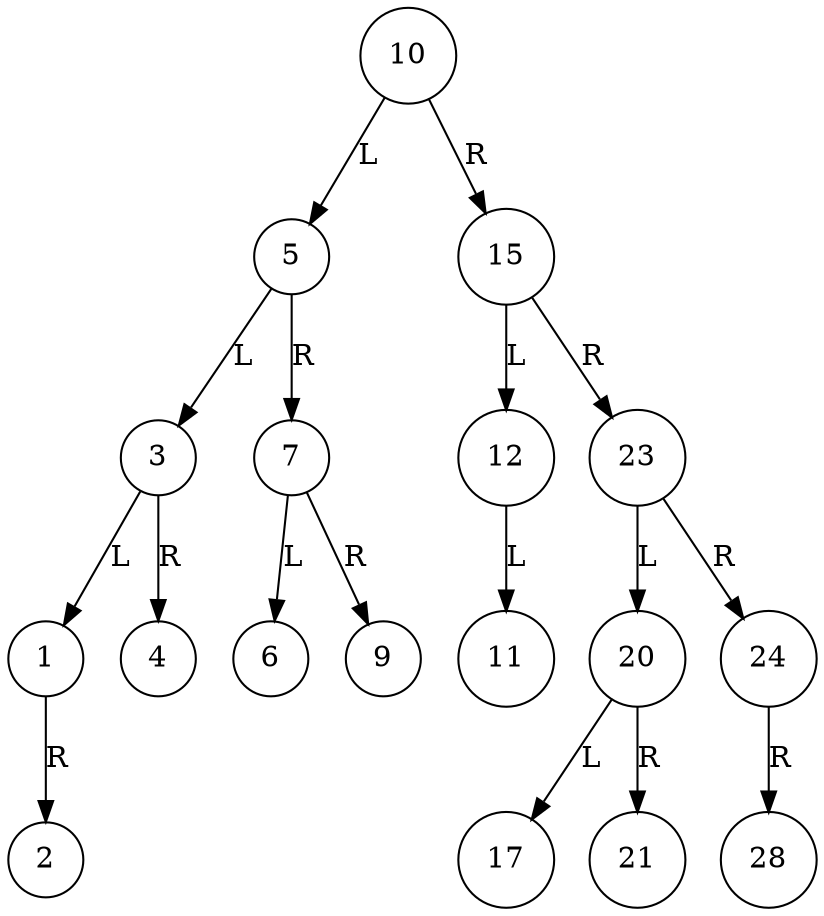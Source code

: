 digraph G{
node [shape=circle];
"1804986905936"[label="10"];
"1804986906032"[label="5"];
"1804986906224"[label="3"];
"1804986906320"[label="1"];
"1804986906592"[label="2"];
"1804986907120"[label="4"];
"1804986906688"[label="7"];
"1804986907168"[label="6"];
"1804986906784"[label="9"];
"1804986906128"[label="15"];
"1804986906416"[label="12"];
"1804986906832"[label="11"];
"1804986909568"[label="23"];
"1804986907024"[label="20"];
"1804986907408"[label="17"];
"1804986906640"[label="21"];
"1804986906976"[label="24"];
"1804986909184"[label="28"];
"1804986905936" -> "1804986906032" [label = "L"];
"1804986905936" -> "1804986906128" [label = "R"];
"1804986906032" -> "1804986906224" [label = "L"];
"1804986906032" -> "1804986906688" [label = "R"];
"1804986906224" -> "1804986906320" [label = "L"];
"1804986906224" -> "1804986907120" [label = "R"];
"1804986906320" -> "1804986906592" [label = "R"];
"1804986906688" -> "1804986907168" [label = "L"];
"1804986906688" -> "1804986906784" [label = "R"];
"1804986906128" -> "1804986906416" [label = "L"];
"1804986906128" -> "1804986909568" [label = "R"];
"1804986906416" -> "1804986906832" [label = "L"];
"1804986909568" -> "1804986907024" [label = "L"];
"1804986909568" -> "1804986906976" [label = "R"];
"1804986907024" -> "1804986907408" [label = "L"];
"1804986907024" -> "1804986906640" [label = "R"];
"1804986906976" -> "1804986909184" [label = "R"];
}

